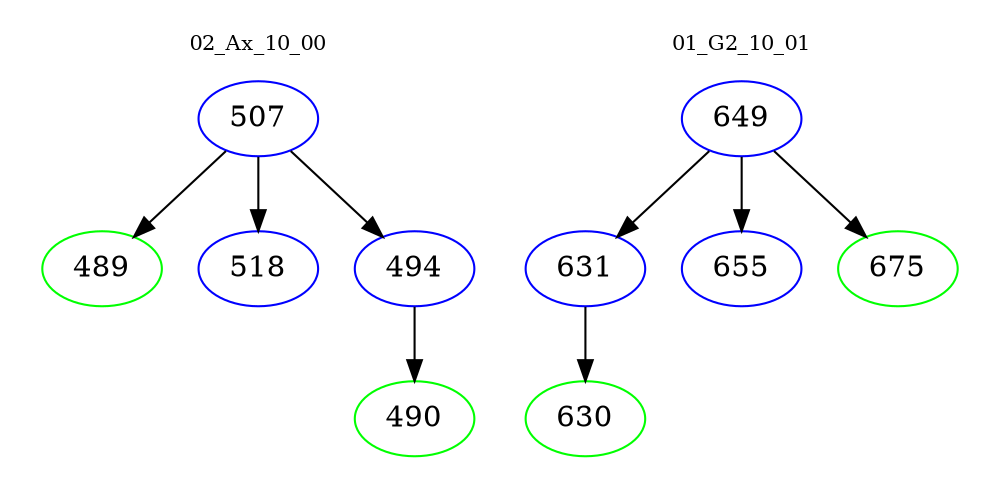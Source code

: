 digraph{
subgraph cluster_0 {
color = white
label = "02_Ax_10_00";
fontsize=10;
T0_507 [label="507", color="blue"]
T0_507 -> T0_489 [color="black"]
T0_489 [label="489", color="green"]
T0_507 -> T0_518 [color="black"]
T0_518 [label="518", color="blue"]
T0_507 -> T0_494 [color="black"]
T0_494 [label="494", color="blue"]
T0_494 -> T0_490 [color="black"]
T0_490 [label="490", color="green"]
}
subgraph cluster_1 {
color = white
label = "01_G2_10_01";
fontsize=10;
T1_649 [label="649", color="blue"]
T1_649 -> T1_631 [color="black"]
T1_631 [label="631", color="blue"]
T1_631 -> T1_630 [color="black"]
T1_630 [label="630", color="green"]
T1_649 -> T1_655 [color="black"]
T1_655 [label="655", color="blue"]
T1_649 -> T1_675 [color="black"]
T1_675 [label="675", color="green"]
}
}
